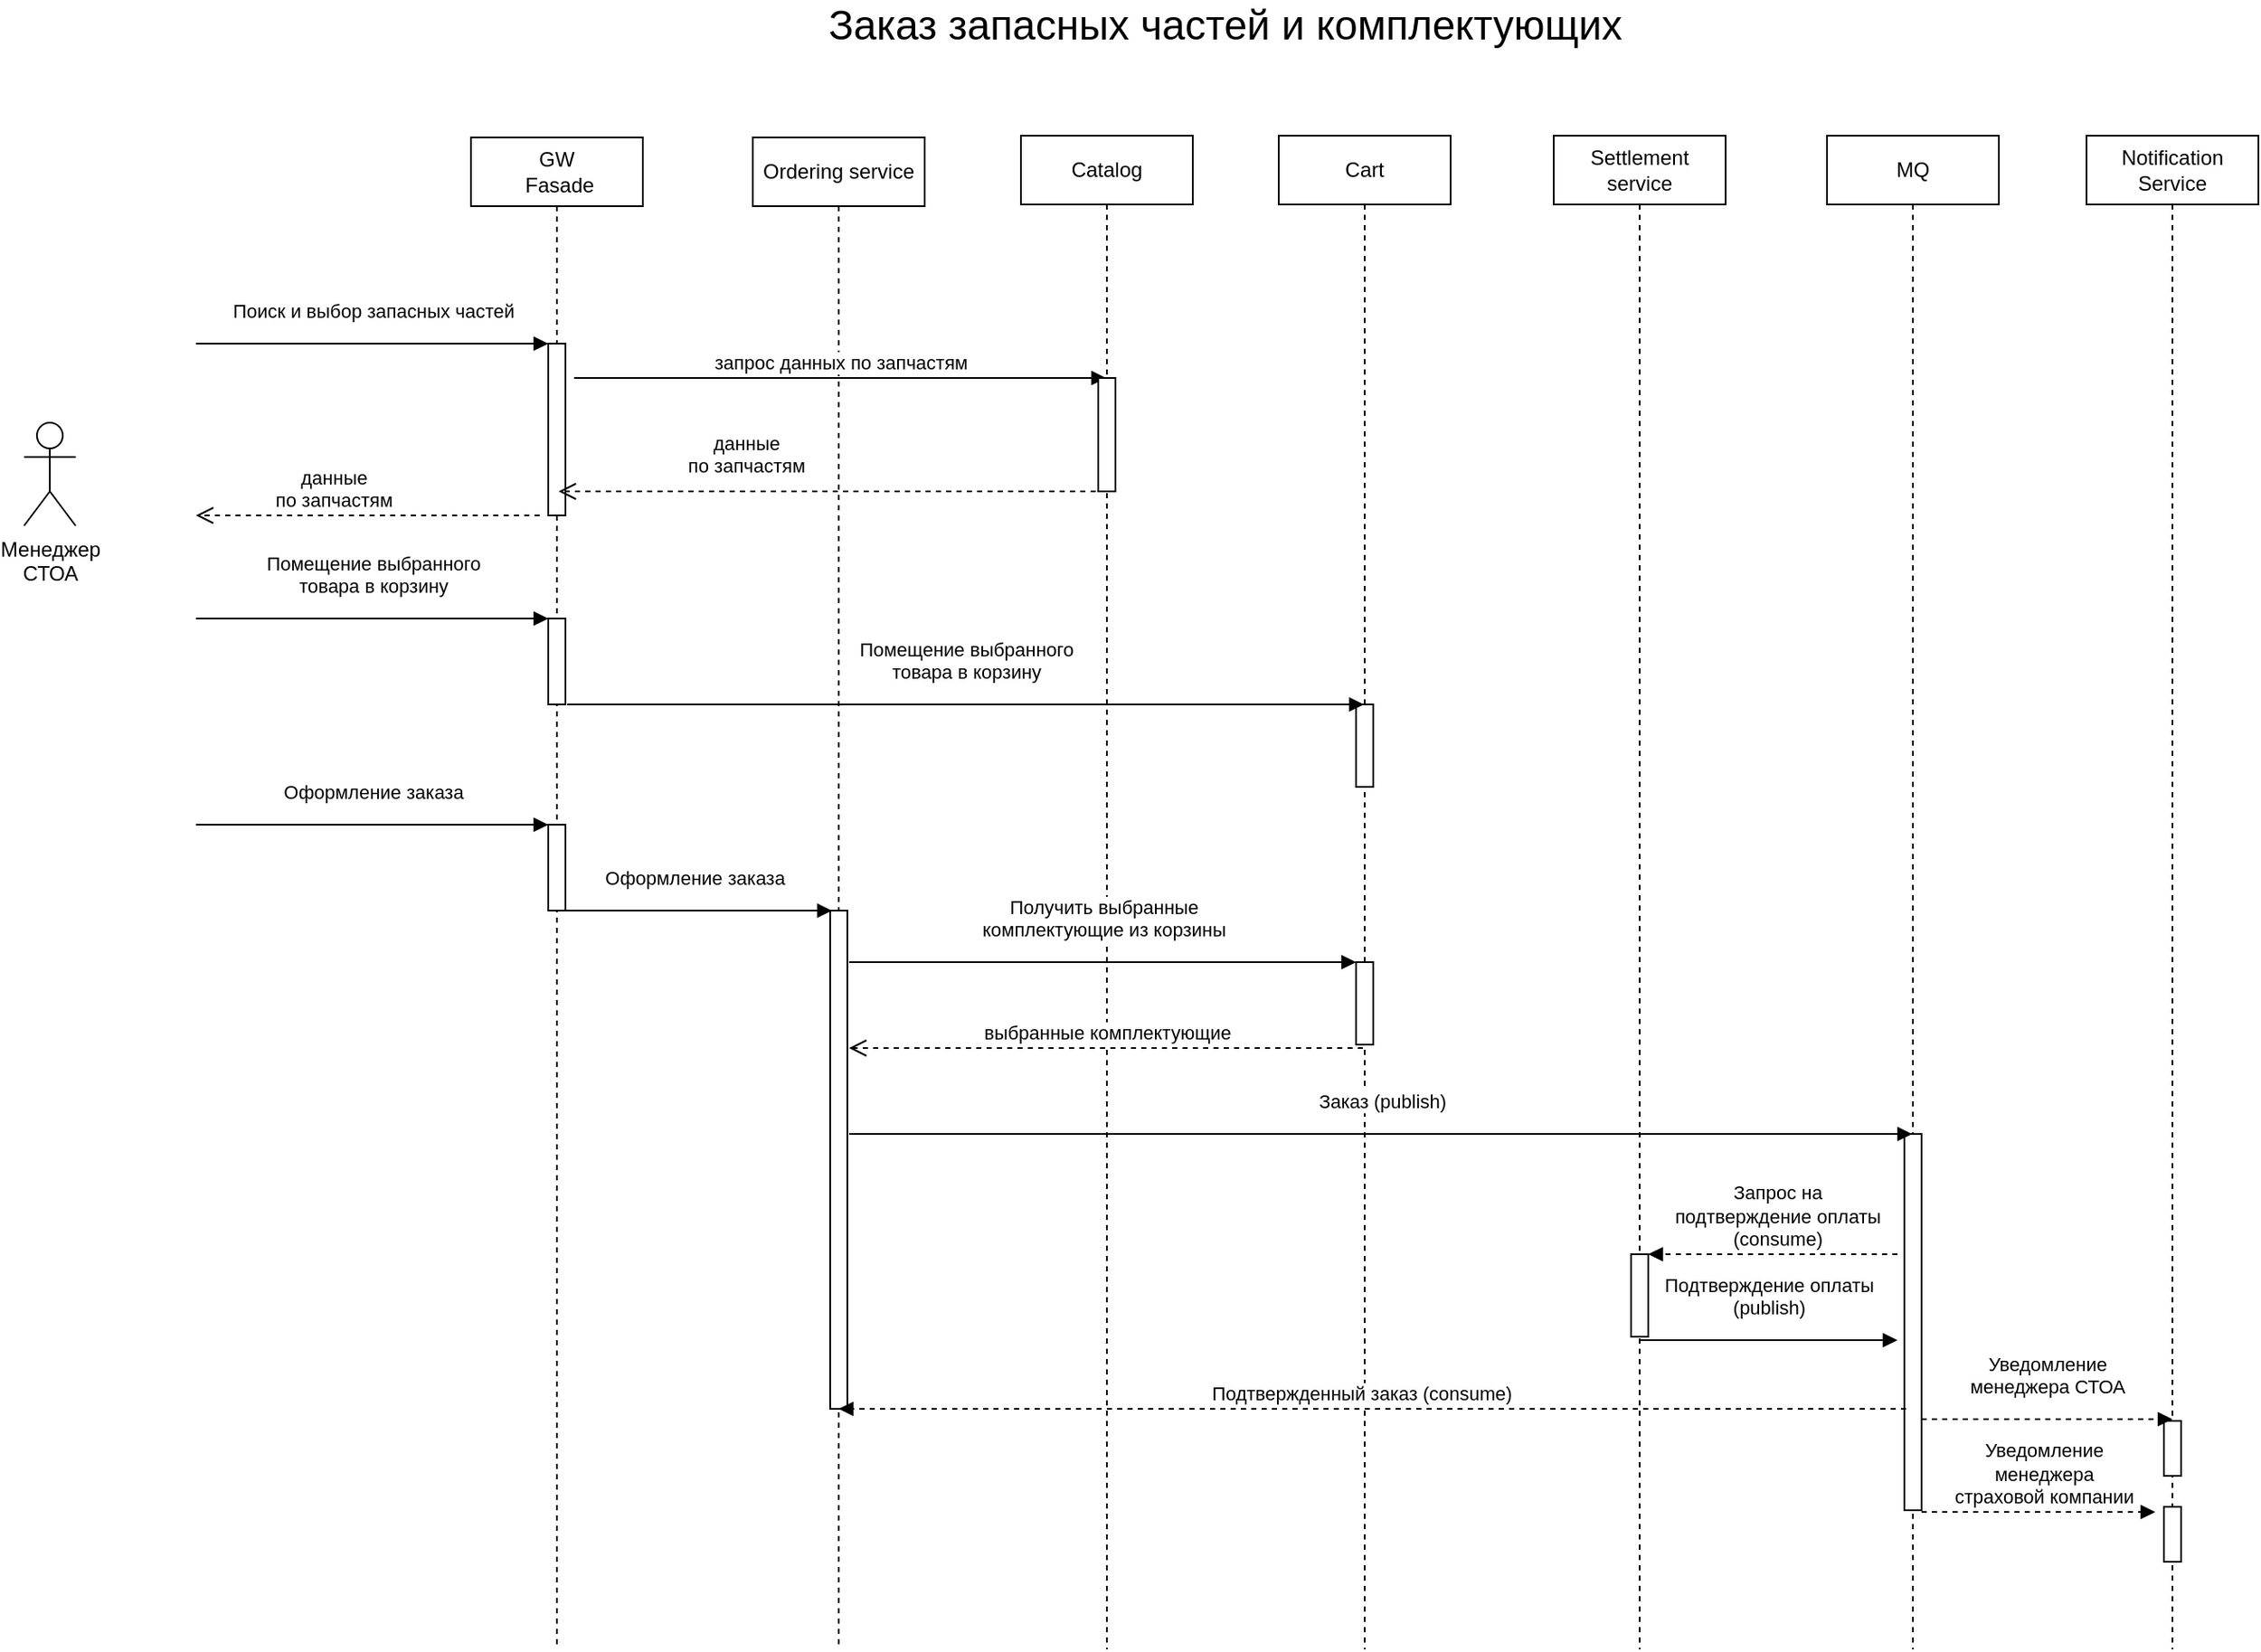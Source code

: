 <mxfile version="22.1.3" type="device">
  <diagram name="Страница 1" id="X1VuIBabu0pYYO-fKi_C">
    <mxGraphModel dx="1514" dy="831" grid="1" gridSize="10" guides="1" tooltips="1" connect="1" arrows="1" fold="1" page="1" pageScale="1" pageWidth="1169" pageHeight="827" math="0" shadow="0">
      <root>
        <mxCell id="0" />
        <mxCell id="1" parent="0" />
        <mxCell id="5kMvGPbXQQpG_FBIuWni-3" value="MQ" style="shape=umlLifeline;perimeter=lifelinePerimeter;whiteSpace=wrap;html=1;container=1;dropTarget=0;collapsible=0;recursiveResize=0;outlineConnect=0;portConstraint=eastwest;newEdgeStyle={&quot;edgeStyle&quot;:&quot;elbowEdgeStyle&quot;,&quot;elbow&quot;:&quot;vertical&quot;,&quot;curved&quot;:0,&quot;rounded&quot;:0};" parent="1" vertex="1">
          <mxGeometry x="1069" y="79" width="100" height="881" as="geometry" />
        </mxCell>
        <mxCell id="WPXYRX3gizGHh2nMZ_qT-16" value="" style="html=1;points=[[0,0,0,0,5],[0,1,0,0,-5],[1,0,0,0,5],[1,1,0,0,-5]];perimeter=orthogonalPerimeter;outlineConnect=0;targetShapes=umlLifeline;portConstraint=eastwest;newEdgeStyle={&quot;curved&quot;:0,&quot;rounded&quot;:0};" parent="5kMvGPbXQQpG_FBIuWni-3" vertex="1">
          <mxGeometry x="45" y="581" width="10" height="219" as="geometry" />
        </mxCell>
        <mxCell id="5kMvGPbXQQpG_FBIuWni-4" value="Notification Service" style="shape=umlLifeline;perimeter=lifelinePerimeter;whiteSpace=wrap;html=1;container=1;dropTarget=0;collapsible=0;recursiveResize=0;outlineConnect=0;portConstraint=eastwest;newEdgeStyle={&quot;edgeStyle&quot;:&quot;elbowEdgeStyle&quot;,&quot;elbow&quot;:&quot;vertical&quot;,&quot;curved&quot;:0,&quot;rounded&quot;:0};" parent="1" vertex="1">
          <mxGeometry x="1220" y="79" width="100" height="881" as="geometry" />
        </mxCell>
        <mxCell id="WPXYRX3gizGHh2nMZ_qT-23" value="" style="html=1;points=[[0,0,0,0,5],[0,1,0,0,-5],[1,0,0,0,5],[1,1,0,0,-5]];perimeter=orthogonalPerimeter;outlineConnect=0;targetShapes=umlLifeline;portConstraint=eastwest;newEdgeStyle={&quot;curved&quot;:0,&quot;rounded&quot;:0};" parent="5kMvGPbXQQpG_FBIuWni-4" vertex="1">
          <mxGeometry x="45" y="748" width="10" height="32" as="geometry" />
        </mxCell>
        <mxCell id="WPXYRX3gizGHh2nMZ_qT-24" value="" style="html=1;points=[[0,0,0,0,5],[0,1,0,0,-5],[1,0,0,0,5],[1,1,0,0,-5]];perimeter=orthogonalPerimeter;outlineConnect=0;targetShapes=umlLifeline;portConstraint=eastwest;newEdgeStyle={&quot;curved&quot;:0,&quot;rounded&quot;:0};" parent="5kMvGPbXQQpG_FBIuWni-4" vertex="1">
          <mxGeometry x="45" y="798" width="10" height="32" as="geometry" />
        </mxCell>
        <mxCell id="5kMvGPbXQQpG_FBIuWni-11" value="Settlement service" style="shape=umlLifeline;perimeter=lifelinePerimeter;whiteSpace=wrap;html=1;container=1;dropTarget=0;collapsible=0;recursiveResize=0;outlineConnect=0;portConstraint=eastwest;newEdgeStyle={&quot;edgeStyle&quot;:&quot;elbowEdgeStyle&quot;,&quot;elbow&quot;:&quot;vertical&quot;,&quot;curved&quot;:0,&quot;rounded&quot;:0};" parent="1" vertex="1">
          <mxGeometry x="910" y="79" width="100" height="881" as="geometry" />
        </mxCell>
        <mxCell id="WPXYRX3gizGHh2nMZ_qT-18" value="" style="html=1;points=[[0,0,0,0,5],[0,1,0,0,-5],[1,0,0,0,5],[1,1,0,0,-5]];perimeter=orthogonalPerimeter;outlineConnect=0;targetShapes=umlLifeline;portConstraint=eastwest;newEdgeStyle={&quot;curved&quot;:0,&quot;rounded&quot;:0};" parent="5kMvGPbXQQpG_FBIuWni-11" vertex="1">
          <mxGeometry x="45" y="651" width="10" height="48" as="geometry" />
        </mxCell>
        <mxCell id="LrFNyvx7Tn5cQzwZqslB-2" value="Менеджер&lt;br&gt;СТОА" style="shape=umlActor;verticalLabelPosition=bottom;verticalAlign=top;html=1;" parent="1" vertex="1">
          <mxGeometry x="20" y="246" width="30" height="60" as="geometry" />
        </mxCell>
        <mxCell id="LrFNyvx7Tn5cQzwZqslB-10" value="Ordering service" style="shape=umlLifeline;perimeter=lifelinePerimeter;whiteSpace=wrap;html=1;container=1;dropTarget=0;collapsible=0;recursiveResize=0;outlineConnect=0;portConstraint=eastwest;newEdgeStyle={&quot;curved&quot;:0,&quot;rounded&quot;:0};" parent="1" vertex="1">
          <mxGeometry x="444" y="80" width="100" height="880" as="geometry" />
        </mxCell>
        <mxCell id="WPXYRX3gizGHh2nMZ_qT-9" value="" style="html=1;points=[[0,0,0,0,5],[0,1,0,0,-5],[1,0,0,0,5],[1,1,0,0,-5]];perimeter=orthogonalPerimeter;outlineConnect=0;targetShapes=umlLifeline;portConstraint=eastwest;newEdgeStyle={&quot;curved&quot;:0,&quot;rounded&quot;:0};" parent="LrFNyvx7Tn5cQzwZqslB-10" vertex="1">
          <mxGeometry x="45" y="450" width="10" height="290" as="geometry" />
        </mxCell>
        <mxCell id="LrFNyvx7Tn5cQzwZqslB-12" value="Поиск и выбор запасных частей" style="html=1;verticalAlign=bottom;endArrow=block;curved=0;rounded=0;entryX=0;entryY=0;entryDx=0;entryDy=0;entryPerimeter=0;" parent="1" target="_3-TRgmvLad44blOpgIH-4" edge="1">
          <mxGeometry y="10" width="80" relative="1" as="geometry">
            <mxPoint x="120" y="200" as="sourcePoint" />
            <mxPoint x="150" y="211" as="targetPoint" />
            <mxPoint as="offset" />
          </mxGeometry>
        </mxCell>
        <mxCell id="_3-TRgmvLad44blOpgIH-1" value="Заказ запасных частей и комплектующих" style="text;html=1;strokeColor=none;fillColor=none;align=center;verticalAlign=middle;whiteSpace=wrap;rounded=0;fontSize=24;" parent="1" vertex="1">
          <mxGeometry x="314" width="810" height="30" as="geometry" />
        </mxCell>
        <mxCell id="_3-TRgmvLad44blOpgIH-3" value="GW&lt;br&gt;&amp;nbsp;Fasade" style="shape=umlLifeline;perimeter=lifelinePerimeter;whiteSpace=wrap;html=1;container=1;dropTarget=0;collapsible=0;recursiveResize=0;outlineConnect=0;portConstraint=eastwest;newEdgeStyle={&quot;curved&quot;:0,&quot;rounded&quot;:0};" parent="1" vertex="1">
          <mxGeometry x="280" y="80" width="100" height="880" as="geometry" />
        </mxCell>
        <mxCell id="_3-TRgmvLad44blOpgIH-4" value="" style="html=1;points=[[0,0,0,0,5],[0,1,0,0,-5],[1,0,0,0,5],[1,1,0,0,-5]];perimeter=orthogonalPerimeter;outlineConnect=0;targetShapes=umlLifeline;portConstraint=eastwest;newEdgeStyle={&quot;curved&quot;:0,&quot;rounded&quot;:0};" parent="_3-TRgmvLad44blOpgIH-3" vertex="1">
          <mxGeometry x="45" y="120" width="10" height="100" as="geometry" />
        </mxCell>
        <mxCell id="UsgW71boSpDIxjrZu9mr-2" value="" style="html=1;points=[[0,0,0,0,5],[0,1,0,0,-5],[1,0,0,0,5],[1,1,0,0,-5]];perimeter=orthogonalPerimeter;outlineConnect=0;targetShapes=umlLifeline;portConstraint=eastwest;newEdgeStyle={&quot;curved&quot;:0,&quot;rounded&quot;:0};" parent="_3-TRgmvLad44blOpgIH-3" vertex="1">
          <mxGeometry x="45" y="280" width="10" height="50" as="geometry" />
        </mxCell>
        <mxCell id="WPXYRX3gizGHh2nMZ_qT-10" value="" style="html=1;points=[[0,0,0,0,5],[0,1,0,0,-5],[1,0,0,0,5],[1,1,0,0,-5]];perimeter=orthogonalPerimeter;outlineConnect=0;targetShapes=umlLifeline;portConstraint=eastwest;newEdgeStyle={&quot;curved&quot;:0,&quot;rounded&quot;:0};" parent="_3-TRgmvLad44blOpgIH-3" vertex="1">
          <mxGeometry x="45" y="400" width="10" height="50" as="geometry" />
        </mxCell>
        <mxCell id="_3-TRgmvLad44blOpgIH-5" value="запрос данных по запчастям" style="html=1;verticalAlign=bottom;endArrow=block;curved=0;rounded=0;" parent="1" target="WPXYRX3gizGHh2nMZ_qT-1" edge="1">
          <mxGeometry width="80" relative="1" as="geometry">
            <mxPoint x="340" y="220" as="sourcePoint" />
            <mxPoint x="490" y="220" as="targetPoint" />
            <mxPoint as="offset" />
          </mxGeometry>
        </mxCell>
        <mxCell id="_3-TRgmvLad44blOpgIH-6" value="данные&lt;br style=&quot;border-color: var(--border-color);&quot;&gt;по запчастям" style="html=1;verticalAlign=bottom;endArrow=open;dashed=1;endSize=8;curved=0;rounded=0;" parent="1" source="WPXYRX3gizGHh2nMZ_qT-1" edge="1">
          <mxGeometry x="0.316" y="-6" relative="1" as="geometry">
            <mxPoint x="490" y="286" as="sourcePoint" />
            <mxPoint x="331" y="286" as="targetPoint" />
            <mxPoint as="offset" />
          </mxGeometry>
        </mxCell>
        <mxCell id="_3-TRgmvLad44blOpgIH-7" value="данные&lt;br style=&quot;border-color: var(--border-color);&quot;&gt;по запчастям" style="html=1;verticalAlign=bottom;endArrow=open;dashed=1;endSize=8;curved=0;rounded=0;" parent="1" edge="1">
          <mxGeometry x="0.2" relative="1" as="geometry">
            <mxPoint x="320" y="300" as="sourcePoint" />
            <mxPoint x="120" y="300" as="targetPoint" />
            <mxPoint as="offset" />
          </mxGeometry>
        </mxCell>
        <mxCell id="WPXYRX3gizGHh2nMZ_qT-1" value="Catalog" style="shape=umlLifeline;perimeter=lifelinePerimeter;whiteSpace=wrap;html=1;container=1;dropTarget=0;collapsible=0;recursiveResize=0;outlineConnect=0;portConstraint=eastwest;newEdgeStyle={&quot;edgeStyle&quot;:&quot;elbowEdgeStyle&quot;,&quot;elbow&quot;:&quot;vertical&quot;,&quot;curved&quot;:0,&quot;rounded&quot;:0};" parent="1" vertex="1">
          <mxGeometry x="600" y="79" width="100" height="881" as="geometry" />
        </mxCell>
        <mxCell id="WPXYRX3gizGHh2nMZ_qT-4" value="" style="html=1;points=[[0,0,0,0,5],[0,1,0,0,-5],[1,0,0,0,5],[1,1,0,0,-5]];perimeter=orthogonalPerimeter;outlineConnect=0;targetShapes=umlLifeline;portConstraint=eastwest;newEdgeStyle={&quot;curved&quot;:0,&quot;rounded&quot;:0};" parent="WPXYRX3gizGHh2nMZ_qT-1" vertex="1">
          <mxGeometry x="45" y="141" width="10" height="66" as="geometry" />
        </mxCell>
        <mxCell id="WPXYRX3gizGHh2nMZ_qT-2" value="Cart" style="shape=umlLifeline;perimeter=lifelinePerimeter;whiteSpace=wrap;html=1;container=1;dropTarget=0;collapsible=0;recursiveResize=0;outlineConnect=0;portConstraint=eastwest;newEdgeStyle={&quot;edgeStyle&quot;:&quot;elbowEdgeStyle&quot;,&quot;elbow&quot;:&quot;vertical&quot;,&quot;curved&quot;:0,&quot;rounded&quot;:0};" parent="1" vertex="1">
          <mxGeometry x="750" y="79" width="100" height="881" as="geometry" />
        </mxCell>
        <mxCell id="WPXYRX3gizGHh2nMZ_qT-5" value="" style="html=1;points=[[0,0,0,0,5],[0,1,0,0,-5],[1,0,0,0,5],[1,1,0,0,-5]];perimeter=orthogonalPerimeter;outlineConnect=0;targetShapes=umlLifeline;portConstraint=eastwest;newEdgeStyle={&quot;curved&quot;:0,&quot;rounded&quot;:0};" parent="WPXYRX3gizGHh2nMZ_qT-2" vertex="1">
          <mxGeometry x="45" y="331" width="10" height="48" as="geometry" />
        </mxCell>
        <mxCell id="WPXYRX3gizGHh2nMZ_qT-13" value="" style="html=1;points=[[0,0,0,0,5],[0,1,0,0,-5],[1,0,0,0,5],[1,1,0,0,-5]];perimeter=orthogonalPerimeter;outlineConnect=0;targetShapes=umlLifeline;portConstraint=eastwest;newEdgeStyle={&quot;curved&quot;:0,&quot;rounded&quot;:0};" parent="WPXYRX3gizGHh2nMZ_qT-2" vertex="1">
          <mxGeometry x="45" y="481" width="10" height="48" as="geometry" />
        </mxCell>
        <mxCell id="WPXYRX3gizGHh2nMZ_qT-6" value="Помещение выбранного &lt;br&gt;товара в корзину" style="html=1;verticalAlign=bottom;endArrow=block;curved=0;rounded=0;entryX=0;entryY=0;entryDx=0;entryDy=0;entryPerimeter=0;" parent="1" edge="1">
          <mxGeometry y="10" width="80" relative="1" as="geometry">
            <mxPoint x="120" y="360" as="sourcePoint" />
            <mxPoint x="325" y="360" as="targetPoint" />
            <mxPoint as="offset" />
          </mxGeometry>
        </mxCell>
        <mxCell id="WPXYRX3gizGHh2nMZ_qT-8" value="Помещение выбранного &lt;br&gt;товара в корзину" style="html=1;verticalAlign=bottom;endArrow=block;curved=0;rounded=0;" parent="1" edge="1">
          <mxGeometry y="10" width="80" relative="1" as="geometry">
            <mxPoint x="336" y="410" as="sourcePoint" />
            <mxPoint x="799.5" y="410" as="targetPoint" />
            <mxPoint as="offset" />
          </mxGeometry>
        </mxCell>
        <mxCell id="WPXYRX3gizGHh2nMZ_qT-11" value="Оформление заказа" style="html=1;verticalAlign=bottom;endArrow=block;curved=0;rounded=0;entryX=0;entryY=0;entryDx=0;entryDy=0;entryPerimeter=0;" parent="1" edge="1">
          <mxGeometry y="10" width="80" relative="1" as="geometry">
            <mxPoint x="120" y="480" as="sourcePoint" />
            <mxPoint x="325" y="480" as="targetPoint" />
            <mxPoint as="offset" />
          </mxGeometry>
        </mxCell>
        <mxCell id="WPXYRX3gizGHh2nMZ_qT-12" value="Оформление заказа" style="html=1;verticalAlign=bottom;endArrow=block;curved=0;rounded=0;" parent="1" edge="1">
          <mxGeometry y="10" width="80" relative="1" as="geometry">
            <mxPoint x="330" y="530" as="sourcePoint" />
            <mxPoint x="490" y="530" as="targetPoint" />
            <mxPoint as="offset" />
          </mxGeometry>
        </mxCell>
        <mxCell id="WPXYRX3gizGHh2nMZ_qT-14" value="Получить выбранные &lt;br&gt;комплектующие из корзины" style="html=1;verticalAlign=bottom;endArrow=block;curved=0;rounded=0;" parent="1" target="WPXYRX3gizGHh2nMZ_qT-13" edge="1">
          <mxGeometry y="10" width="80" relative="1" as="geometry">
            <mxPoint x="500" y="560" as="sourcePoint" />
            <mxPoint x="963.5" y="560" as="targetPoint" />
            <mxPoint as="offset" />
          </mxGeometry>
        </mxCell>
        <mxCell id="WPXYRX3gizGHh2nMZ_qT-15" value="выбранные комплектующие" style="html=1;verticalAlign=bottom;endArrow=open;dashed=1;endSize=8;curved=0;rounded=0;" parent="1" edge="1">
          <mxGeometry x="-0.003" relative="1" as="geometry">
            <mxPoint x="799" y="610" as="sourcePoint" />
            <mxPoint x="500" y="610" as="targetPoint" />
            <mxPoint as="offset" />
          </mxGeometry>
        </mxCell>
        <mxCell id="WPXYRX3gizGHh2nMZ_qT-17" value="Заказ (publish)" style="html=1;verticalAlign=bottom;endArrow=block;curved=0;rounded=0;" parent="1" target="5kMvGPbXQQpG_FBIuWni-3" edge="1">
          <mxGeometry y="10" width="80" relative="1" as="geometry">
            <mxPoint x="500" y="660" as="sourcePoint" />
            <mxPoint x="660" y="660" as="targetPoint" />
            <mxPoint as="offset" />
          </mxGeometry>
        </mxCell>
        <mxCell id="WPXYRX3gizGHh2nMZ_qT-19" value="Запрос на &lt;br&gt;подтверждение оплаты&lt;br&gt;(consume)" style="html=1;verticalAlign=bottom;endArrow=block;curved=0;rounded=0;dashed=1;" parent="1" target="WPXYRX3gizGHh2nMZ_qT-18" edge="1">
          <mxGeometry x="-0.035" width="80" relative="1" as="geometry">
            <mxPoint x="1110" y="730" as="sourcePoint" />
            <mxPoint x="1285" y="720" as="targetPoint" />
            <mxPoint as="offset" />
          </mxGeometry>
        </mxCell>
        <mxCell id="WPXYRX3gizGHh2nMZ_qT-20" value="Подтверждение оплаты&lt;br&gt;(publish)" style="html=1;verticalAlign=bottom;endArrow=block;curved=0;rounded=0;" parent="1" edge="1">
          <mxGeometry y="10" width="80" relative="1" as="geometry">
            <mxPoint x="960" y="780" as="sourcePoint" />
            <mxPoint x="1110" y="780" as="targetPoint" />
            <mxPoint as="offset" />
          </mxGeometry>
        </mxCell>
        <mxCell id="WPXYRX3gizGHh2nMZ_qT-21" value="Подтвержденный заказ (consume)" style="html=1;verticalAlign=bottom;endArrow=block;curved=0;rounded=0;dashed=1;" parent="1" target="LrFNyvx7Tn5cQzwZqslB-10" edge="1">
          <mxGeometry x="0.023" width="80" relative="1" as="geometry">
            <mxPoint x="1115" y="820" as="sourcePoint" />
            <mxPoint x="970" y="820" as="targetPoint" />
            <mxPoint as="offset" />
          </mxGeometry>
        </mxCell>
        <mxCell id="WPXYRX3gizGHh2nMZ_qT-22" value="Уведомление &lt;br&gt;менеджера СТОА" style="html=1;verticalAlign=bottom;endArrow=block;curved=0;rounded=0;dashed=1;" parent="1" edge="1">
          <mxGeometry y="10" width="80" relative="1" as="geometry">
            <mxPoint x="1124" y="826" as="sourcePoint" />
            <mxPoint x="1270" y="826" as="targetPoint" />
            <mxPoint as="offset" />
          </mxGeometry>
        </mxCell>
        <mxCell id="WPXYRX3gizGHh2nMZ_qT-25" value="Уведомление &lt;br&gt;менеджера &lt;br&gt;страховой компании" style="html=1;verticalAlign=bottom;endArrow=block;curved=0;rounded=0;dashed=1;" parent="1" edge="1">
          <mxGeometry x="0.041" width="80" relative="1" as="geometry">
            <mxPoint x="1124" y="880" as="sourcePoint" />
            <mxPoint x="1260" y="880" as="targetPoint" />
            <mxPoint as="offset" />
          </mxGeometry>
        </mxCell>
      </root>
    </mxGraphModel>
  </diagram>
</mxfile>
